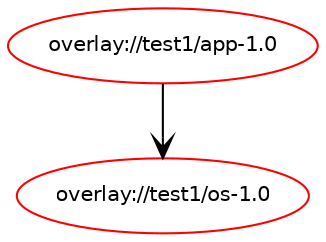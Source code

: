 digraph prolog {

newrank=true;
concentrate=true;
compound=true;
graph [rankdir=TD];#, ranksep=2.5, nodesep=0.2];
edge  [arrowhead=vee];
node  [fontname=Helvetica,fontsize=10];

"overlay://test1/app-1.0" [color=red, href="../test1/app-1.0-depend.svg"];
"overlay://test1/app-1.0" -> "overlay://test1/os-1.0"
"overlay://test1/os-1.0" [color=red, href="../test1/os-1.0-depend.svg"];
}
